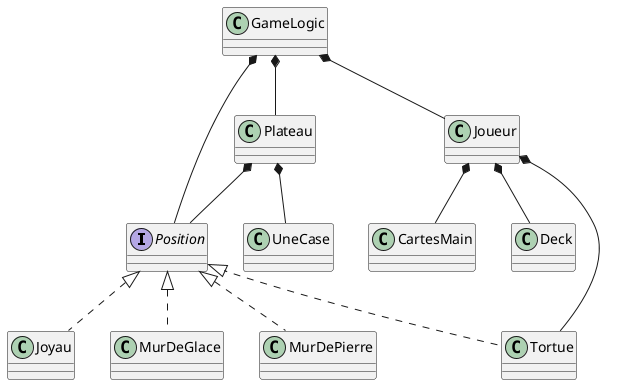 @startuml

'abstract class AbstractList
'abstract AbstractCollection
'interface List
'interface Collection
'
'List <|-- AbstractList
'Collection <|-- AbstractCollection
'
'Collection <|- List
'AbstractCollection <|- AbstractList
'AbstractList <|-- ArrayList
'
'class ArrayList<E> {
'+ Object[] elementData
'- size() : boolean
'}
'
'enum TimeUnit {
'DAYS
'HOURS
'MINUTES


interface Position
class Tortue
class Joyau
class MurDeGlace
class MurDePierre

class Joueur
class CartesMain
class Deck

class Plateau
class UneCase
class GameLogic

Position <|.. Tortue
Position <|.. Joyau
Position <|.. MurDeGlace
Position <|.. MurDePierre

Joueur *-- Tortue
Joueur *-- CartesMain
Joueur *-- Deck

GameLogic *-- Joueur
GameLogic *-- Plateau
Plateau *-- UneCase

GameLogic *-- Position

Plateau *-- Position

@enduml





















